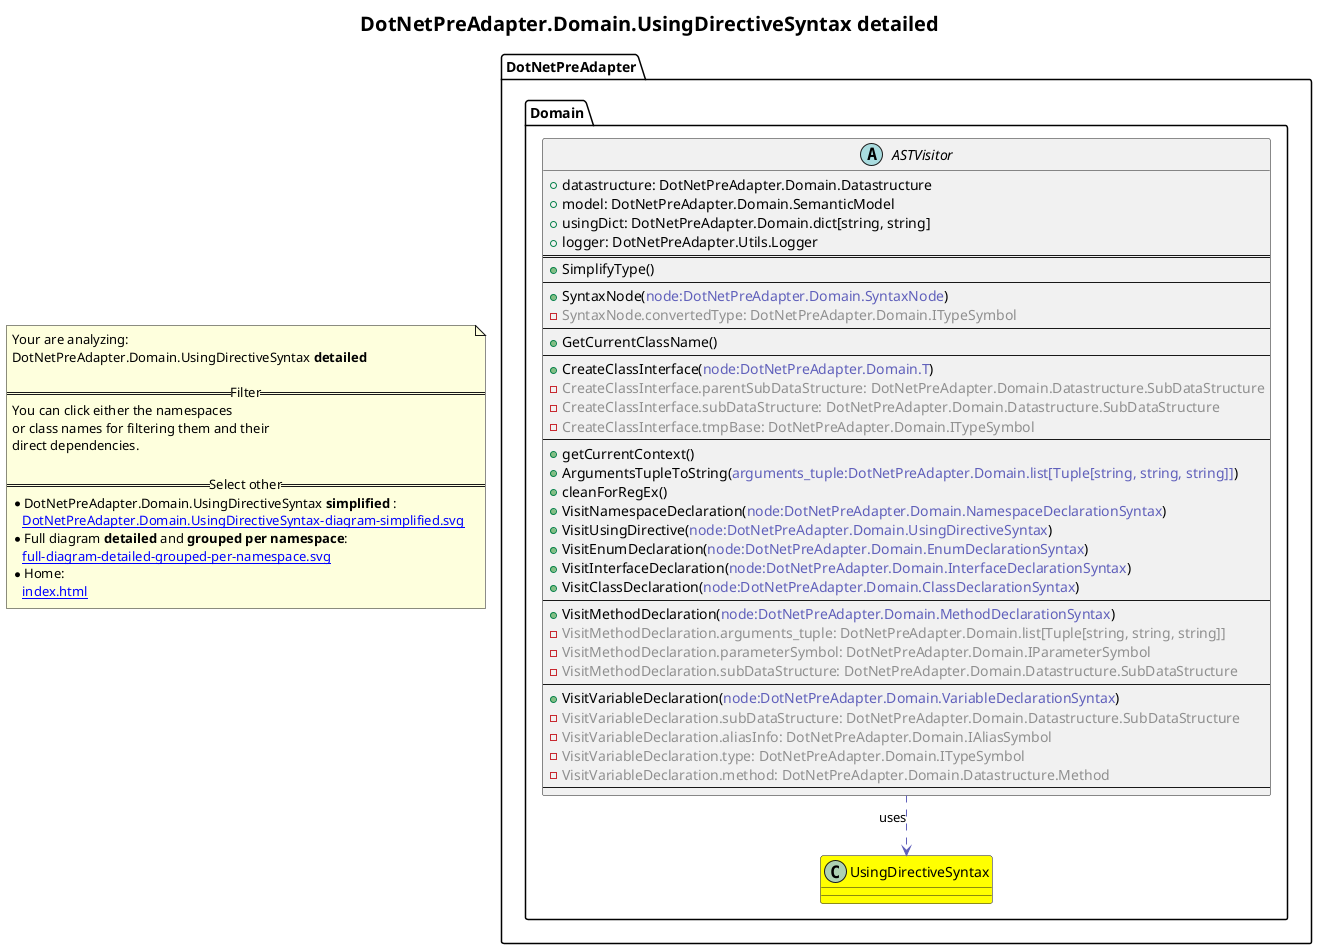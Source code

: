 @startuml
skinparam linetype ortho
title <size:20>DotNetPreAdapter.Domain.UsingDirectiveSyntax **detailed** </size>
note "Your are analyzing:\nDotNetPreAdapter.Domain.UsingDirectiveSyntax **detailed** \n\n==Filter==\nYou can click either the namespaces \nor class names for filtering them and their\ndirect dependencies.\n\n==Select other==\n* DotNetPreAdapter.Domain.UsingDirectiveSyntax **simplified** :\n   [[DotNetPreAdapter.Domain.UsingDirectiveSyntax-diagram-simplified.svg]]\n* Full diagram **detailed** and **grouped per namespace**:\n   [[full-diagram-detailed-grouped-per-namespace.svg]]\n* Home:\n   [[index.html]]" as FloatingNote
class DotNetPreAdapter.Domain.UsingDirectiveSyntax [[DotNetPreAdapter.Domain.UsingDirectiveSyntax-diagram-detailed.svg]] #yellow {
}
  abstract class DotNetPreAdapter.Domain.ASTVisitor [[DotNetPreAdapter.Domain.ASTVisitor-diagram-detailed.svg]]  {
    + datastructure: DotNetPreAdapter.Domain.Datastructure
    + model: DotNetPreAdapter.Domain.SemanticModel
    + usingDict: DotNetPreAdapter.Domain.dict[string, string]
    + logger: DotNetPreAdapter.Utils.Logger
==
    + SimplifyType(<font color="6060BB"></font>)
--
    + SyntaxNode(<font color="6060BB">node:DotNetPreAdapter.Domain.SyntaxNode</font>)
    - <font color="909090">SyntaxNode.convertedType: DotNetPreAdapter.Domain.ITypeSymbol</font>
--
    + GetCurrentClassName(<font color="6060BB"></font>)
--
    + CreateClassInterface(<font color="6060BB">node:DotNetPreAdapter.Domain.T</font>)
    - <font color="909090">CreateClassInterface.parentSubDataStructure: DotNetPreAdapter.Domain.Datastructure.SubDataStructure</font>
    - <font color="909090">CreateClassInterface.subDataStructure: DotNetPreAdapter.Domain.Datastructure.SubDataStructure</font>
    - <font color="909090">CreateClassInterface.tmpBase: DotNetPreAdapter.Domain.ITypeSymbol</font>
--
    + getCurrentContext(<font color="6060BB"></font>)
    + ArgumentsTupleToString(<font color="6060BB">arguments_tuple:DotNetPreAdapter.Domain.list[Tuple[string, string, string]]</font>)
    + cleanForRegEx(<font color="6060BB"></font>)
    + VisitNamespaceDeclaration(<font color="6060BB">node:DotNetPreAdapter.Domain.NamespaceDeclarationSyntax</font>)
    + VisitUsingDirective(<font color="6060BB">node:DotNetPreAdapter.Domain.UsingDirectiveSyntax</font>)
    + VisitEnumDeclaration(<font color="6060BB">node:DotNetPreAdapter.Domain.EnumDeclarationSyntax</font>)
    + VisitInterfaceDeclaration(<font color="6060BB">node:DotNetPreAdapter.Domain.InterfaceDeclarationSyntax</font>)
    + VisitClassDeclaration(<font color="6060BB">node:DotNetPreAdapter.Domain.ClassDeclarationSyntax</font>)
--
    + VisitMethodDeclaration(<font color="6060BB">node:DotNetPreAdapter.Domain.MethodDeclarationSyntax</font>)
    - <font color="909090">VisitMethodDeclaration.arguments_tuple: DotNetPreAdapter.Domain.list[Tuple[string, string, string]]</font>
    - <font color="909090">VisitMethodDeclaration.parameterSymbol: DotNetPreAdapter.Domain.IParameterSymbol</font>
    - <font color="909090">VisitMethodDeclaration.subDataStructure: DotNetPreAdapter.Domain.Datastructure.SubDataStructure</font>
--
    + VisitVariableDeclaration(<font color="6060BB">node:DotNetPreAdapter.Domain.VariableDeclarationSyntax</font>)
    - <font color="909090">VisitVariableDeclaration.subDataStructure: DotNetPreAdapter.Domain.Datastructure.SubDataStructure</font>
    - <font color="909090">VisitVariableDeclaration.aliasInfo: DotNetPreAdapter.Domain.IAliasSymbol</font>
    - <font color="909090">VisitVariableDeclaration.type: DotNetPreAdapter.Domain.ITypeSymbol</font>
    - <font color="909090">VisitVariableDeclaration.method: DotNetPreAdapter.Domain.Datastructure.Method</font>
--
  }
 ' *************************************** 
 ' *************************************** 
 ' *************************************** 
' Class relations extracted from namespace:
' 
' Class relations extracted from namespace:
' DotNetPreAdapter.Domain
DotNetPreAdapter.Domain.ASTVisitor .[#6060BB].> DotNetPreAdapter.Domain.UsingDirectiveSyntax  : uses 
@enduml